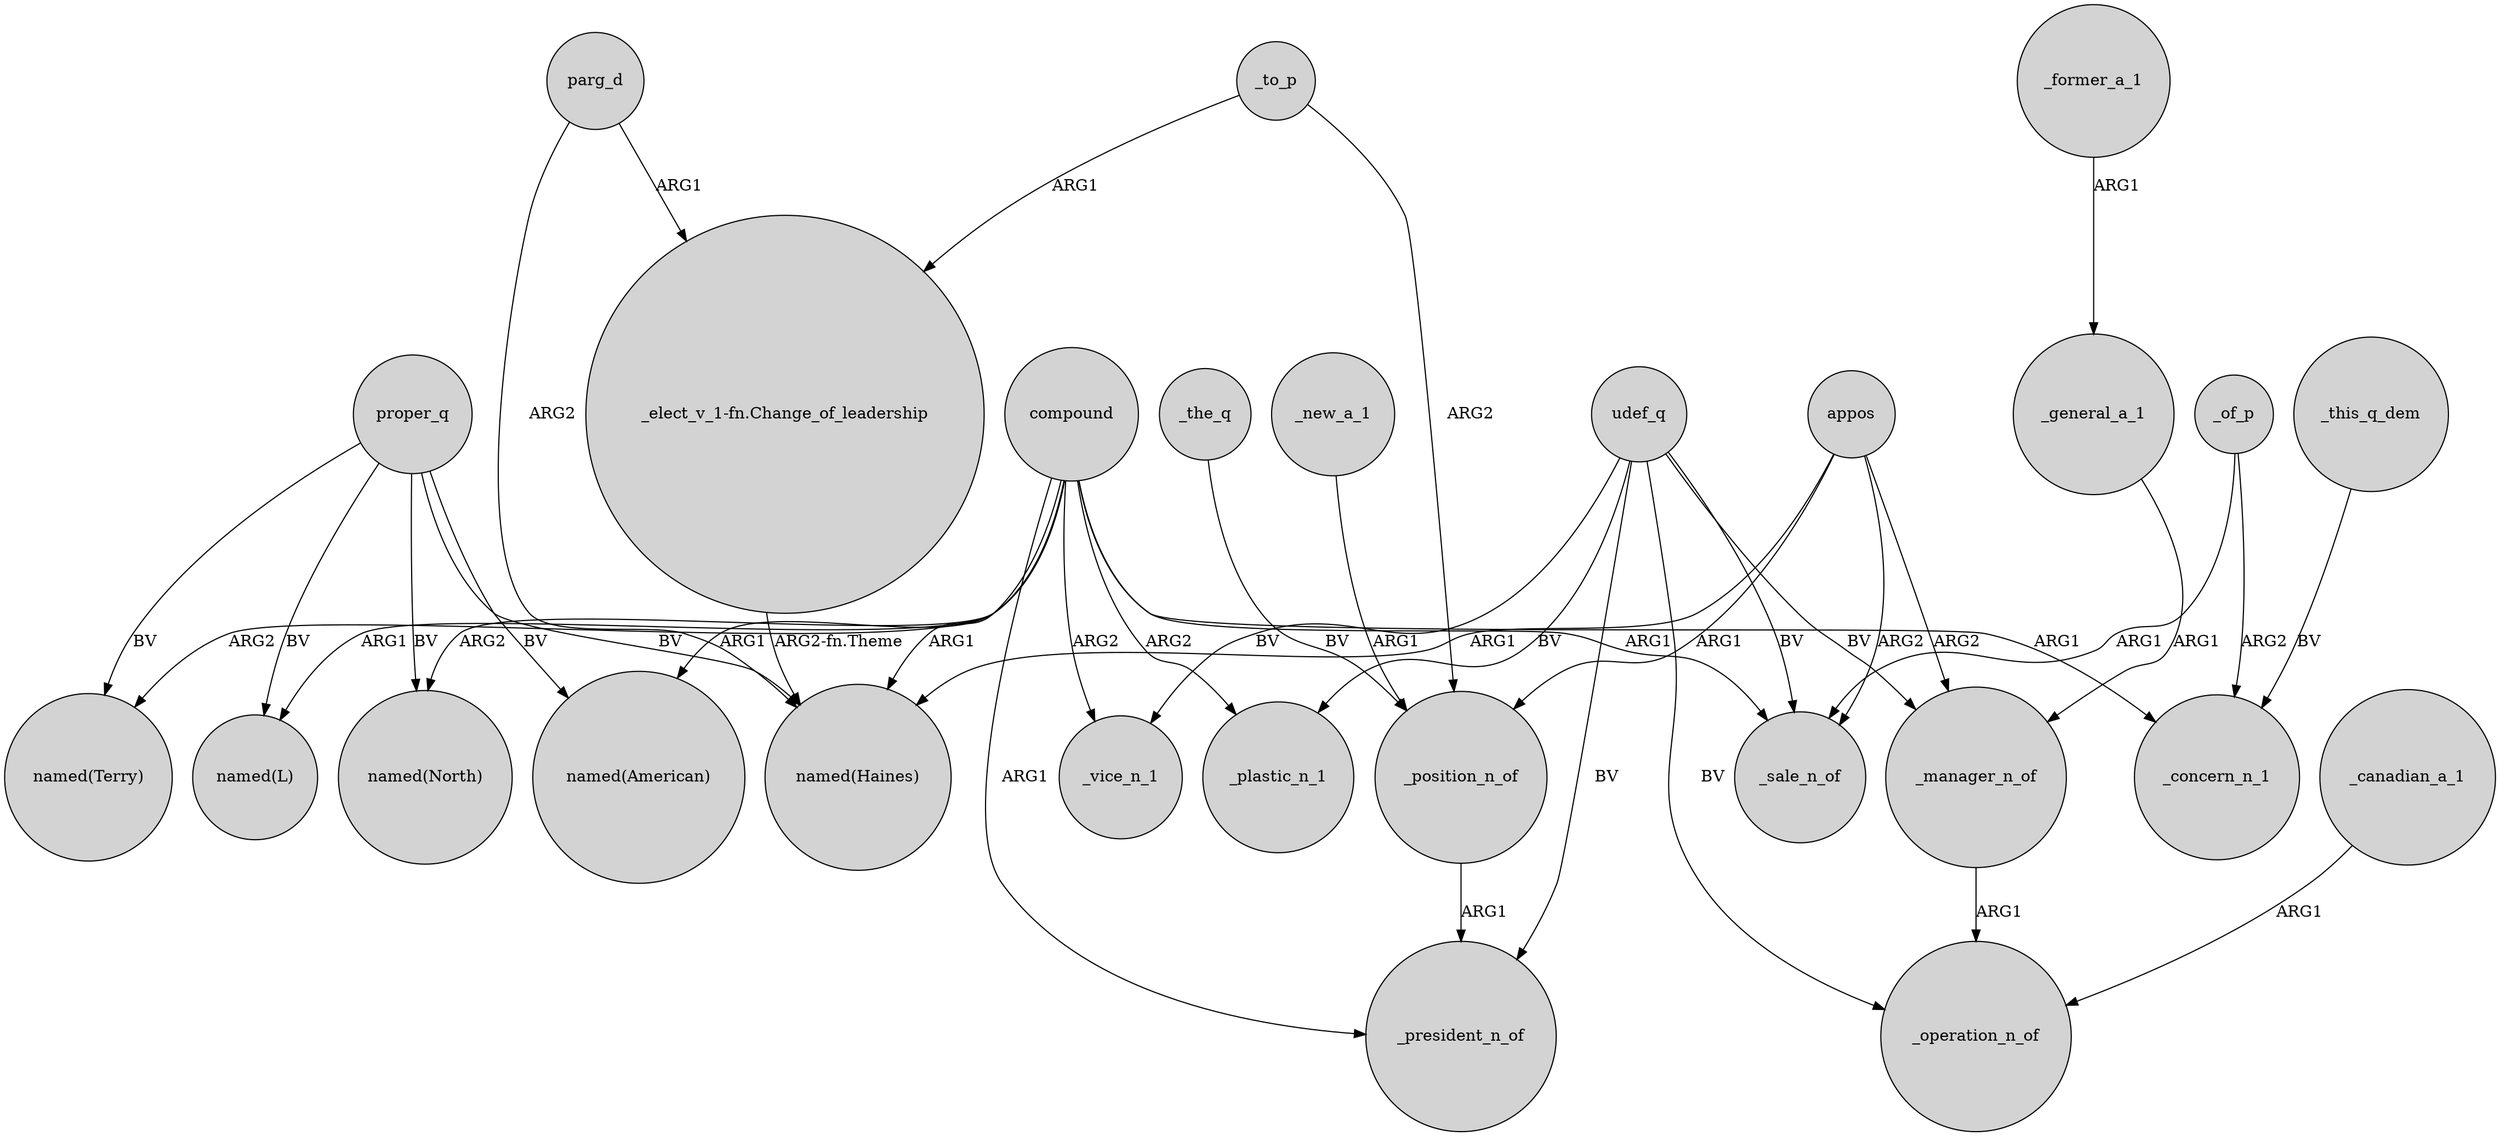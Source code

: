 digraph {
	node [shape=circle style=filled]
	compound -> "named(North)" [label=ARG2]
	compound -> _vice_n_1 [label=ARG2]
	_of_p -> _concern_n_1 [label=ARG2]
	compound -> "named(Terry)" [label=ARG2]
	proper_q -> "named(L)" [label=BV]
	proper_q -> "named(North)" [label=BV]
	compound -> _concern_n_1 [label=ARG1]
	_to_p -> "_elect_v_1-fn.Change_of_leadership" [label=ARG1]
	proper_q -> "named(American)" [label=BV]
	udef_q -> _plastic_n_1 [label=BV]
	proper_q -> "named(Terry)" [label=BV]
	compound -> "named(American)" [label=ARG1]
	parg_d -> "named(Haines)" [label=ARG2]
	_this_q_dem -> _concern_n_1 [label=BV]
	_former_a_1 -> _general_a_1 [label=ARG1]
	_the_q -> _position_n_of [label=BV]
	compound -> "named(L)" [label=ARG1]
	parg_d -> "_elect_v_1-fn.Change_of_leadership" [label=ARG1]
	udef_q -> _vice_n_1 [label=BV]
	_of_p -> _sale_n_of [label=ARG1]
	_manager_n_of -> _operation_n_of [label=ARG1]
	appos -> _position_n_of [label=ARG1]
	udef_q -> _president_n_of [label=BV]
	compound -> _president_n_of [label=ARG1]
	compound -> "named(Haines)" [label=ARG1]
	"_elect_v_1-fn.Change_of_leadership" -> "named(Haines)" [label="ARG2-fn.Theme"]
	appos -> _sale_n_of [label=ARG2]
	proper_q -> "named(Haines)" [label=BV]
	compound -> _plastic_n_1 [label=ARG2]
	udef_q -> _sale_n_of [label=BV]
	_canadian_a_1 -> _operation_n_of [label=ARG1]
	udef_q -> _manager_n_of [label=BV]
	_new_a_1 -> _position_n_of [label=ARG1]
	appos -> "named(Haines)" [label=ARG1]
	_to_p -> _position_n_of [label=ARG2]
	_general_a_1 -> _manager_n_of [label=ARG1]
	_position_n_of -> _president_n_of [label=ARG1]
	appos -> _manager_n_of [label=ARG2]
	udef_q -> _operation_n_of [label=BV]
	compound -> _sale_n_of [label=ARG1]
}
